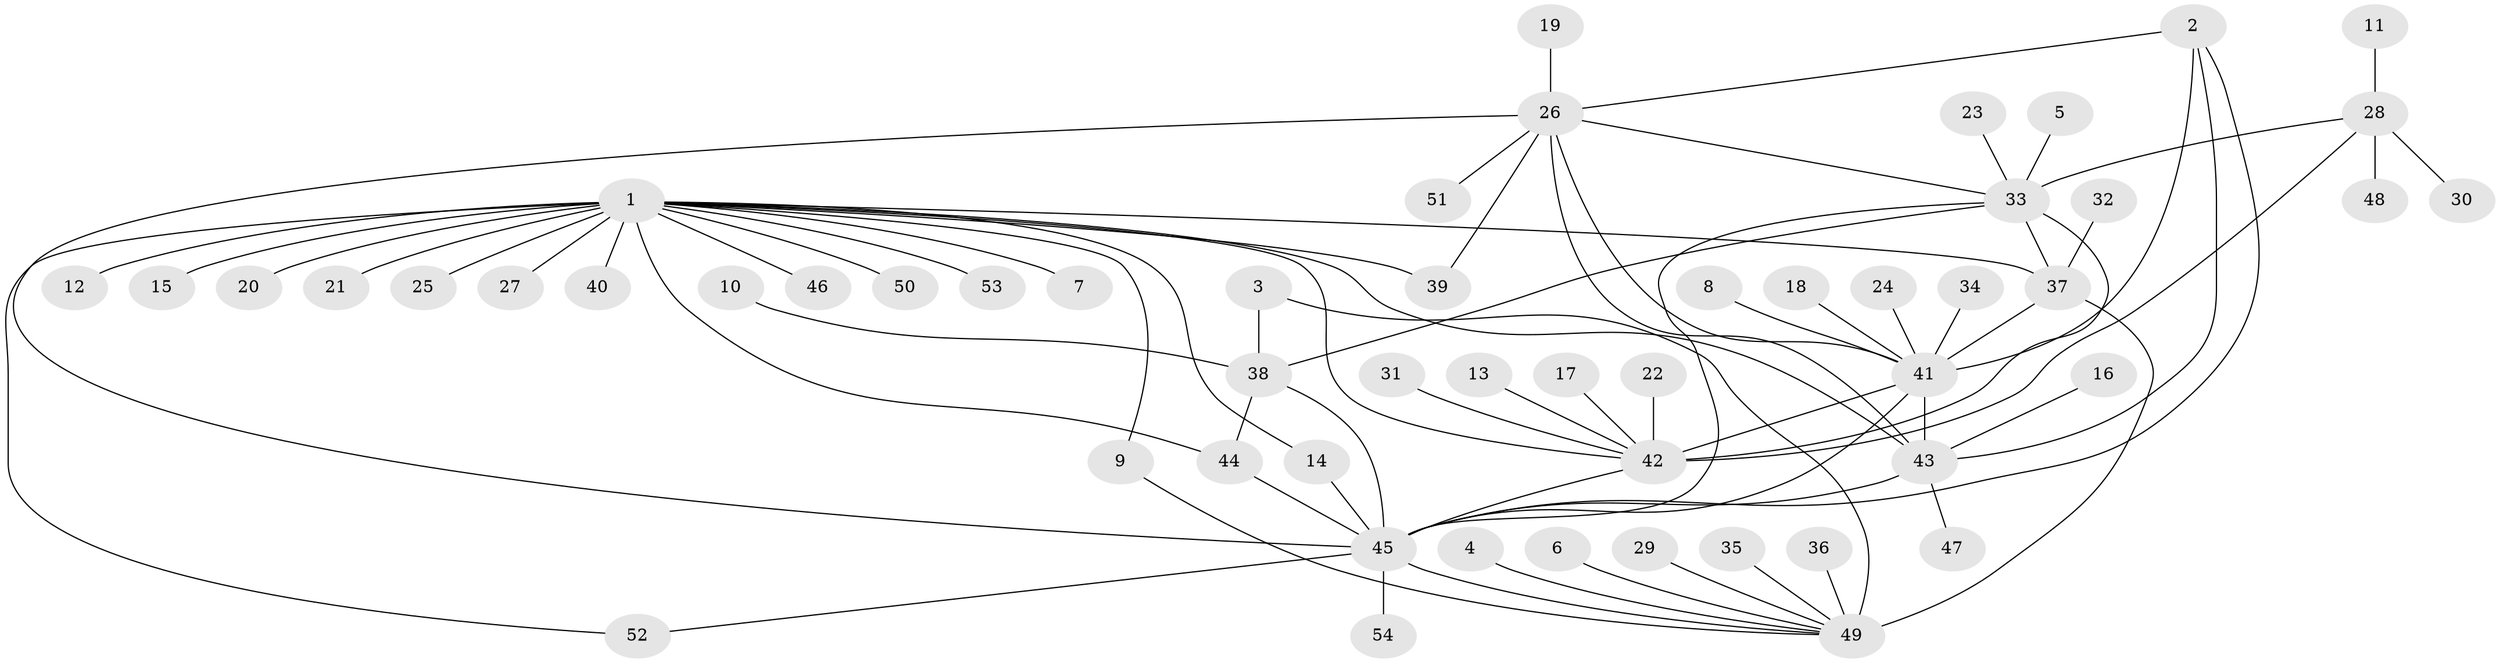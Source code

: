 // original degree distribution, {8: 0.028037383177570093, 7: 0.06542056074766354, 5: 0.037383177570093455, 14: 0.009345794392523364, 6: 0.018691588785046728, 9: 0.018691588785046728, 11: 0.018691588785046728, 10: 0.018691588785046728, 4: 0.009345794392523364, 12: 0.009345794392523364, 2: 0.19626168224299065, 1: 0.5420560747663551, 3: 0.028037383177570093}
// Generated by graph-tools (version 1.1) at 2025/50/03/09/25 03:50:26]
// undirected, 54 vertices, 75 edges
graph export_dot {
graph [start="1"]
  node [color=gray90,style=filled];
  1;
  2;
  3;
  4;
  5;
  6;
  7;
  8;
  9;
  10;
  11;
  12;
  13;
  14;
  15;
  16;
  17;
  18;
  19;
  20;
  21;
  22;
  23;
  24;
  25;
  26;
  27;
  28;
  29;
  30;
  31;
  32;
  33;
  34;
  35;
  36;
  37;
  38;
  39;
  40;
  41;
  42;
  43;
  44;
  45;
  46;
  47;
  48;
  49;
  50;
  51;
  52;
  53;
  54;
  1 -- 7 [weight=1.0];
  1 -- 9 [weight=1.0];
  1 -- 12 [weight=1.0];
  1 -- 14 [weight=1.0];
  1 -- 15 [weight=1.0];
  1 -- 20 [weight=1.0];
  1 -- 21 [weight=1.0];
  1 -- 25 [weight=1.0];
  1 -- 27 [weight=1.0];
  1 -- 37 [weight=1.0];
  1 -- 39 [weight=1.0];
  1 -- 40 [weight=4.0];
  1 -- 42 [weight=1.0];
  1 -- 43 [weight=1.0];
  1 -- 44 [weight=1.0];
  1 -- 46 [weight=1.0];
  1 -- 50 [weight=1.0];
  1 -- 52 [weight=1.0];
  1 -- 53 [weight=1.0];
  2 -- 26 [weight=1.0];
  2 -- 41 [weight=1.0];
  2 -- 43 [weight=1.0];
  2 -- 45 [weight=1.0];
  3 -- 38 [weight=1.0];
  3 -- 49 [weight=1.0];
  4 -- 49 [weight=1.0];
  5 -- 33 [weight=1.0];
  6 -- 49 [weight=1.0];
  8 -- 41 [weight=1.0];
  9 -- 49 [weight=1.0];
  10 -- 38 [weight=1.0];
  11 -- 28 [weight=1.0];
  13 -- 42 [weight=1.0];
  14 -- 45 [weight=1.0];
  16 -- 43 [weight=1.0];
  17 -- 42 [weight=1.0];
  18 -- 41 [weight=1.0];
  19 -- 26 [weight=1.0];
  22 -- 42 [weight=1.0];
  23 -- 33 [weight=1.0];
  24 -- 41 [weight=1.0];
  26 -- 33 [weight=1.0];
  26 -- 39 [weight=1.0];
  26 -- 41 [weight=1.0];
  26 -- 43 [weight=1.0];
  26 -- 45 [weight=1.0];
  26 -- 51 [weight=1.0];
  28 -- 30 [weight=1.0];
  28 -- 33 [weight=3.0];
  28 -- 42 [weight=1.0];
  28 -- 48 [weight=1.0];
  29 -- 49 [weight=1.0];
  31 -- 42 [weight=1.0];
  32 -- 37 [weight=1.0];
  33 -- 37 [weight=1.0];
  33 -- 38 [weight=1.0];
  33 -- 42 [weight=3.0];
  33 -- 45 [weight=1.0];
  34 -- 41 [weight=1.0];
  35 -- 49 [weight=1.0];
  36 -- 49 [weight=1.0];
  37 -- 41 [weight=1.0];
  37 -- 49 [weight=6.0];
  38 -- 44 [weight=3.0];
  38 -- 45 [weight=4.0];
  41 -- 42 [weight=1.0];
  41 -- 43 [weight=1.0];
  41 -- 45 [weight=1.0];
  42 -- 45 [weight=1.0];
  43 -- 45 [weight=1.0];
  43 -- 47 [weight=1.0];
  44 -- 45 [weight=1.0];
  45 -- 49 [weight=1.0];
  45 -- 52 [weight=1.0];
  45 -- 54 [weight=1.0];
}

